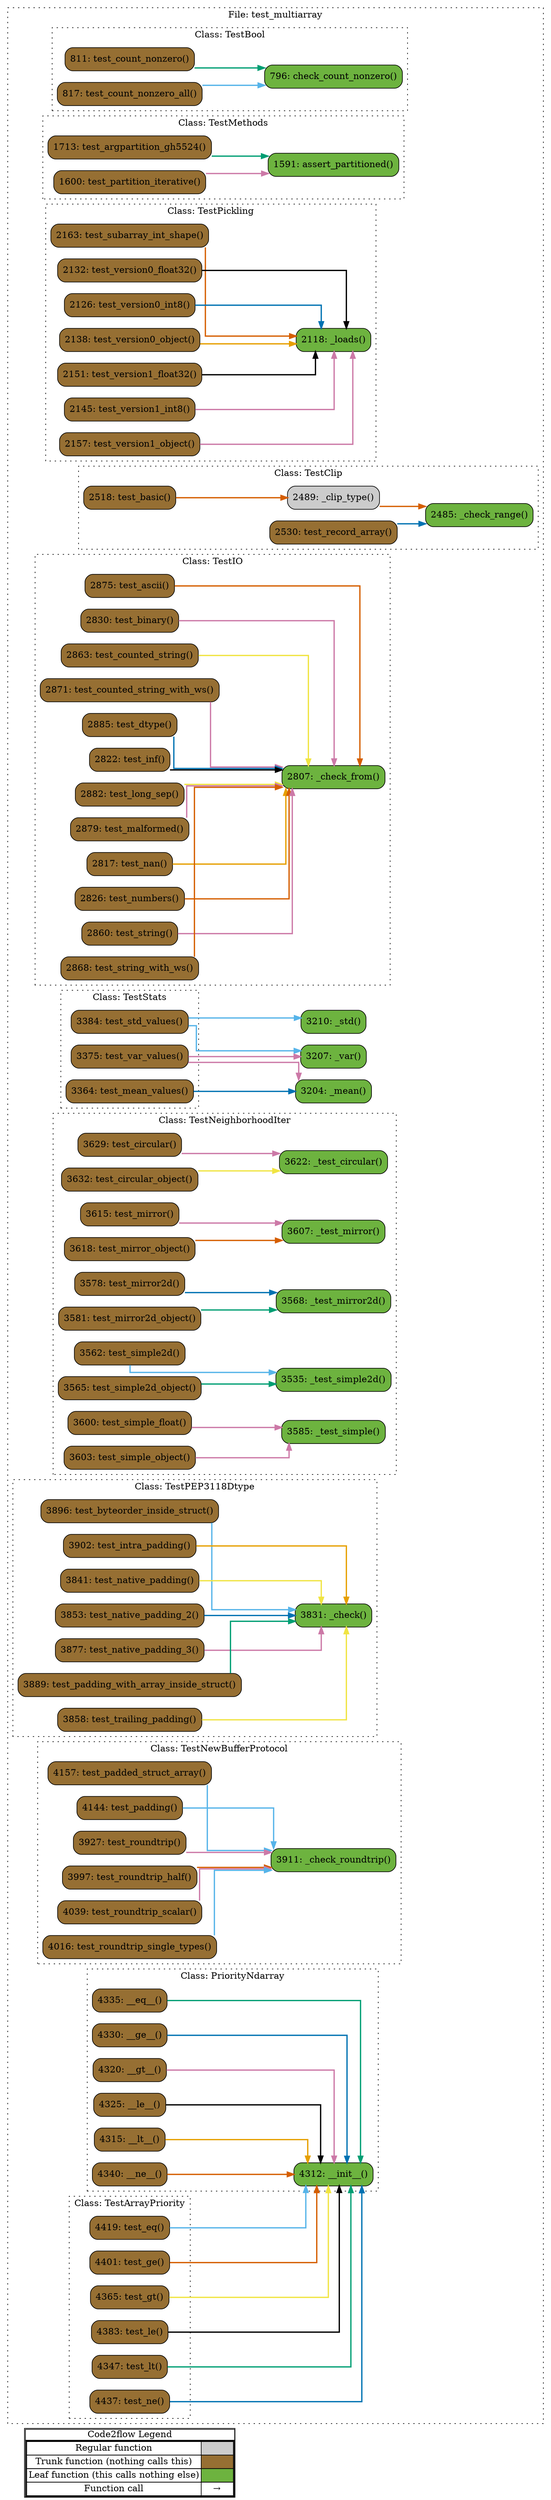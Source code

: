 digraph G {
concentrate=true;
splines="ortho";
rankdir="LR";
subgraph legend{
    rank = min;
    label = "legend";
    Legend [shape=none, margin=0, label = <
        <table cellspacing="0" cellpadding="0" border="1"><tr><td>Code2flow Legend</td></tr><tr><td>
        <table cellspacing="0">
        <tr><td>Regular function</td><td width="50px" bgcolor='#cccccc'></td></tr>
        <tr><td>Trunk function (nothing calls this)</td><td bgcolor='#966F33'></td></tr>
        <tr><td>Leaf function (this calls nothing else)</td><td bgcolor='#6db33f'></td></tr>
        <tr><td>Function call</td><td><font color='black'>&#8594;</font></td></tr>
        </table></td></tr></table>
        >];
}node_a8065a13 [label="4335: __eq__()" name="test_multiarray::PriorityNdarray.__eq__" shape="rect" style="rounded,filled" fillcolor="#966F33" ];
node_f88d0d85 [label="4330: __ge__()" name="test_multiarray::PriorityNdarray.__ge__" shape="rect" style="rounded,filled" fillcolor="#966F33" ];
node_29a6d267 [label="4320: __gt__()" name="test_multiarray::PriorityNdarray.__gt__" shape="rect" style="rounded,filled" fillcolor="#966F33" ];
node_b6d27c75 [label="4312: __init__()" name="test_multiarray::PriorityNdarray.__init__" shape="rect" style="rounded,filled" fillcolor="#6db33f" ];
node_7a5311e0 [label="4325: __le__()" name="test_multiarray::PriorityNdarray.__le__" shape="rect" style="rounded,filled" fillcolor="#966F33" ];
node_d0ed4481 [label="4315: __lt__()" name="test_multiarray::PriorityNdarray.__lt__" shape="rect" style="rounded,filled" fillcolor="#966F33" ];
node_b78ca35e [label="4340: __ne__()" name="test_multiarray::PriorityNdarray.__ne__" shape="rect" style="rounded,filled" fillcolor="#966F33" ];
node_242ae502 [label="4419: test_eq()" name="test_multiarray::TestArrayPriority.test_eq" shape="rect" style="rounded,filled" fillcolor="#966F33" ];
node_36402c2e [label="4401: test_ge()" name="test_multiarray::TestArrayPriority.test_ge" shape="rect" style="rounded,filled" fillcolor="#966F33" ];
node_23ae11c4 [label="4365: test_gt()" name="test_multiarray::TestArrayPriority.test_gt" shape="rect" style="rounded,filled" fillcolor="#966F33" ];
node_b2774ce8 [label="4383: test_le()" name="test_multiarray::TestArrayPriority.test_le" shape="rect" style="rounded,filled" fillcolor="#966F33" ];
node_d11facf3 [label="4347: test_lt()" name="test_multiarray::TestArrayPriority.test_lt" shape="rect" style="rounded,filled" fillcolor="#966F33" ];
node_2952fdbd [label="4437: test_ne()" name="test_multiarray::TestArrayPriority.test_ne" shape="rect" style="rounded,filled" fillcolor="#966F33" ];
node_91bf0c2a [label="796: check_count_nonzero()" name="test_multiarray::TestBool.check_count_nonzero" shape="rect" style="rounded,filled" fillcolor="#6db33f" ];
node_9039a793 [label="811: test_count_nonzero()" name="test_multiarray::TestBool.test_count_nonzero" shape="rect" style="rounded,filled" fillcolor="#966F33" ];
node_b31e0ca2 [label="817: test_count_nonzero_all()" name="test_multiarray::TestBool.test_count_nonzero_all" shape="rect" style="rounded,filled" fillcolor="#966F33" ];
node_72cd6ca0 [label="2485: _check_range()" name="test_multiarray::TestClip._check_range" shape="rect" style="rounded,filled" fillcolor="#6db33f" ];
node_23052cee [label="2489: _clip_type()" name="test_multiarray::TestClip._clip_type" shape="rect" style="rounded,filled" fillcolor="#cccccc" ];
node_58c31e2e [label="2518: test_basic()" name="test_multiarray::TestClip.test_basic" shape="rect" style="rounded,filled" fillcolor="#966F33" ];
node_f41ea1b5 [label="2530: test_record_array()" name="test_multiarray::TestClip.test_record_array" shape="rect" style="rounded,filled" fillcolor="#966F33" ];
node_b064baba [label="2807: _check_from()" name="test_multiarray::TestIO._check_from" shape="rect" style="rounded,filled" fillcolor="#6db33f" ];
node_a050bff6 [label="2875: test_ascii()" name="test_multiarray::TestIO.test_ascii" shape="rect" style="rounded,filled" fillcolor="#966F33" ];
node_2db625df [label="2830: test_binary()" name="test_multiarray::TestIO.test_binary" shape="rect" style="rounded,filled" fillcolor="#966F33" ];
node_40ee9874 [label="2863: test_counted_string()" name="test_multiarray::TestIO.test_counted_string" shape="rect" style="rounded,filled" fillcolor="#966F33" ];
node_c4cb35f7 [label="2871: test_counted_string_with_ws()" name="test_multiarray::TestIO.test_counted_string_with_ws" shape="rect" style="rounded,filled" fillcolor="#966F33" ];
node_dd69438d [label="2885: test_dtype()" name="test_multiarray::TestIO.test_dtype" shape="rect" style="rounded,filled" fillcolor="#966F33" ];
node_80a36e58 [label="2822: test_inf()" name="test_multiarray::TestIO.test_inf" shape="rect" style="rounded,filled" fillcolor="#966F33" ];
node_2fcde544 [label="2882: test_long_sep()" name="test_multiarray::TestIO.test_long_sep" shape="rect" style="rounded,filled" fillcolor="#966F33" ];
node_01245baf [label="2879: test_malformed()" name="test_multiarray::TestIO.test_malformed" shape="rect" style="rounded,filled" fillcolor="#966F33" ];
node_6ddabfc1 [label="2817: test_nan()" name="test_multiarray::TestIO.test_nan" shape="rect" style="rounded,filled" fillcolor="#966F33" ];
node_097125be [label="2826: test_numbers()" name="test_multiarray::TestIO.test_numbers" shape="rect" style="rounded,filled" fillcolor="#966F33" ];
node_a160d1cf [label="2860: test_string()" name="test_multiarray::TestIO.test_string" shape="rect" style="rounded,filled" fillcolor="#966F33" ];
node_56486ab6 [label="2868: test_string_with_ws()" name="test_multiarray::TestIO.test_string_with_ws" shape="rect" style="rounded,filled" fillcolor="#966F33" ];
node_040b0fa2 [label="1591: assert_partitioned()" name="test_multiarray::TestMethods.assert_partitioned" shape="rect" style="rounded,filled" fillcolor="#6db33f" ];
node_aac2e39b [label="1713: test_argpartition_gh5524()" name="test_multiarray::TestMethods.test_argpartition_gh5524" shape="rect" style="rounded,filled" fillcolor="#966F33" ];
node_763ea847 [label="1600: test_partition_iterative()" name="test_multiarray::TestMethods.test_partition_iterative" shape="rect" style="rounded,filled" fillcolor="#966F33" ];
node_7ee1d003 [label="3622: _test_circular()" name="test_multiarray::TestNeighborhoodIter._test_circular" shape="rect" style="rounded,filled" fillcolor="#6db33f" ];
node_b800c776 [label="3607: _test_mirror()" name="test_multiarray::TestNeighborhoodIter._test_mirror" shape="rect" style="rounded,filled" fillcolor="#6db33f" ];
node_dfc69f05 [label="3568: _test_mirror2d()" name="test_multiarray::TestNeighborhoodIter._test_mirror2d" shape="rect" style="rounded,filled" fillcolor="#6db33f" ];
node_59d26324 [label="3585: _test_simple()" name="test_multiarray::TestNeighborhoodIter._test_simple" shape="rect" style="rounded,filled" fillcolor="#6db33f" ];
node_5b0ad0bc [label="3535: _test_simple2d()" name="test_multiarray::TestNeighborhoodIter._test_simple2d" shape="rect" style="rounded,filled" fillcolor="#6db33f" ];
node_74bef057 [label="3629: test_circular()" name="test_multiarray::TestNeighborhoodIter.test_circular" shape="rect" style="rounded,filled" fillcolor="#966F33" ];
node_5fc50244 [label="3632: test_circular_object()" name="test_multiarray::TestNeighborhoodIter.test_circular_object" shape="rect" style="rounded,filled" fillcolor="#966F33" ];
node_b40d5827 [label="3615: test_mirror()" name="test_multiarray::TestNeighborhoodIter.test_mirror" shape="rect" style="rounded,filled" fillcolor="#966F33" ];
node_59701ea5 [label="3578: test_mirror2d()" name="test_multiarray::TestNeighborhoodIter.test_mirror2d" shape="rect" style="rounded,filled" fillcolor="#966F33" ];
node_bd313a9b [label="3581: test_mirror2d_object()" name="test_multiarray::TestNeighborhoodIter.test_mirror2d_object" shape="rect" style="rounded,filled" fillcolor="#966F33" ];
node_e12ddcf6 [label="3618: test_mirror_object()" name="test_multiarray::TestNeighborhoodIter.test_mirror_object" shape="rect" style="rounded,filled" fillcolor="#966F33" ];
node_5ac7b23a [label="3562: test_simple2d()" name="test_multiarray::TestNeighborhoodIter.test_simple2d" shape="rect" style="rounded,filled" fillcolor="#966F33" ];
node_1e83909b [label="3565: test_simple2d_object()" name="test_multiarray::TestNeighborhoodIter.test_simple2d_object" shape="rect" style="rounded,filled" fillcolor="#966F33" ];
node_a903f36f [label="3600: test_simple_float()" name="test_multiarray::TestNeighborhoodIter.test_simple_float" shape="rect" style="rounded,filled" fillcolor="#966F33" ];
node_ae8ce9df [label="3603: test_simple_object()" name="test_multiarray::TestNeighborhoodIter.test_simple_object" shape="rect" style="rounded,filled" fillcolor="#966F33" ];
node_570f08df [label="3911: _check_roundtrip()" name="test_multiarray::TestNewBufferProtocol._check_roundtrip" shape="rect" style="rounded,filled" fillcolor="#6db33f" ];
node_0aea8c6a [label="4157: test_padded_struct_array()" name="test_multiarray::TestNewBufferProtocol.test_padded_struct_array" shape="rect" style="rounded,filled" fillcolor="#966F33" ];
node_0ecb325a [label="4144: test_padding()" name="test_multiarray::TestNewBufferProtocol.test_padding" shape="rect" style="rounded,filled" fillcolor="#966F33" ];
node_6215b977 [label="3927: test_roundtrip()" name="test_multiarray::TestNewBufferProtocol.test_roundtrip" shape="rect" style="rounded,filled" fillcolor="#966F33" ];
node_6acf03ee [label="3997: test_roundtrip_half()" name="test_multiarray::TestNewBufferProtocol.test_roundtrip_half" shape="rect" style="rounded,filled" fillcolor="#966F33" ];
node_7b93b577 [label="4039: test_roundtrip_scalar()" name="test_multiarray::TestNewBufferProtocol.test_roundtrip_scalar" shape="rect" style="rounded,filled" fillcolor="#966F33" ];
node_6217a8a2 [label="4016: test_roundtrip_single_types()" name="test_multiarray::TestNewBufferProtocol.test_roundtrip_single_types" shape="rect" style="rounded,filled" fillcolor="#966F33" ];
node_d47a2cd2 [label="3831: _check()" name="test_multiarray::TestPEP3118Dtype._check" shape="rect" style="rounded,filled" fillcolor="#6db33f" ];
node_442aaaba [label="3896: test_byteorder_inside_struct()" name="test_multiarray::TestPEP3118Dtype.test_byteorder_inside_struct" shape="rect" style="rounded,filled" fillcolor="#966F33" ];
node_70551049 [label="3902: test_intra_padding()" name="test_multiarray::TestPEP3118Dtype.test_intra_padding" shape="rect" style="rounded,filled" fillcolor="#966F33" ];
node_3b331e7c [label="3841: test_native_padding()" name="test_multiarray::TestPEP3118Dtype.test_native_padding" shape="rect" style="rounded,filled" fillcolor="#966F33" ];
node_26e764a5 [label="3853: test_native_padding_2()" name="test_multiarray::TestPEP3118Dtype.test_native_padding_2" shape="rect" style="rounded,filled" fillcolor="#966F33" ];
node_23724407 [label="3877: test_native_padding_3()" name="test_multiarray::TestPEP3118Dtype.test_native_padding_3" shape="rect" style="rounded,filled" fillcolor="#966F33" ];
node_96006a4b [label="3889: test_padding_with_array_inside_struct()" name="test_multiarray::TestPEP3118Dtype.test_padding_with_array_inside_struct" shape="rect" style="rounded,filled" fillcolor="#966F33" ];
node_957db3fc [label="3858: test_trailing_padding()" name="test_multiarray::TestPEP3118Dtype.test_trailing_padding" shape="rect" style="rounded,filled" fillcolor="#966F33" ];
node_4b63d8b7 [label="2118: _loads()" name="test_multiarray::TestPickling._loads" shape="rect" style="rounded,filled" fillcolor="#6db33f" ];
node_0469334e [label="2163: test_subarray_int_shape()" name="test_multiarray::TestPickling.test_subarray_int_shape" shape="rect" style="rounded,filled" fillcolor="#966F33" ];
node_06116de0 [label="2132: test_version0_float32()" name="test_multiarray::TestPickling.test_version0_float32" shape="rect" style="rounded,filled" fillcolor="#966F33" ];
node_366a1865 [label="2126: test_version0_int8()" name="test_multiarray::TestPickling.test_version0_int8" shape="rect" style="rounded,filled" fillcolor="#966F33" ];
node_31f3fd09 [label="2138: test_version0_object()" name="test_multiarray::TestPickling.test_version0_object" shape="rect" style="rounded,filled" fillcolor="#966F33" ];
node_38a3a008 [label="2151: test_version1_float32()" name="test_multiarray::TestPickling.test_version1_float32" shape="rect" style="rounded,filled" fillcolor="#966F33" ];
node_957c778f [label="2145: test_version1_int8()" name="test_multiarray::TestPickling.test_version1_int8" shape="rect" style="rounded,filled" fillcolor="#966F33" ];
node_44e8658f [label="2157: test_version1_object()" name="test_multiarray::TestPickling.test_version1_object" shape="rect" style="rounded,filled" fillcolor="#966F33" ];
node_f757fb3d [label="3364: test_mean_values()" name="test_multiarray::TestStats.test_mean_values" shape="rect" style="rounded,filled" fillcolor="#966F33" ];
node_625479c2 [label="3384: test_std_values()" name="test_multiarray::TestStats.test_std_values" shape="rect" style="rounded,filled" fillcolor="#966F33" ];
node_a781101f [label="3375: test_var_values()" name="test_multiarray::TestStats.test_var_values" shape="rect" style="rounded,filled" fillcolor="#966F33" ];
node_62458d6b [label="3204: _mean()" name="test_multiarray::_mean" shape="rect" style="rounded,filled" fillcolor="#6db33f" ];
node_4bd78b08 [label="3210: _std()" name="test_multiarray::_std" shape="rect" style="rounded,filled" fillcolor="#6db33f" ];
node_ecfac8bf [label="3207: _var()" name="test_multiarray::_var" shape="rect" style="rounded,filled" fillcolor="#6db33f" ];
node_a8065a13 -> node_b6d27c75 [color="#009E73" penwidth="2"];
node_f88d0d85 -> node_b6d27c75 [color="#0072B2" penwidth="2"];
node_29a6d267 -> node_b6d27c75 [color="#CC79A7" penwidth="2"];
node_7a5311e0 -> node_b6d27c75 [color="#000000" penwidth="2"];
node_d0ed4481 -> node_b6d27c75 [color="#E69F00" penwidth="2"];
node_b78ca35e -> node_b6d27c75 [color="#D55E00" penwidth="2"];
node_242ae502 -> node_b6d27c75 [color="#56B4E9" penwidth="2"];
node_242ae502 -> node_b6d27c75 [color="#56B4E9" penwidth="2"];
node_36402c2e -> node_b6d27c75 [color="#D55E00" penwidth="2"];
node_36402c2e -> node_b6d27c75 [color="#D55E00" penwidth="2"];
node_23ae11c4 -> node_b6d27c75 [color="#F0E442" penwidth="2"];
node_23ae11c4 -> node_b6d27c75 [color="#F0E442" penwidth="2"];
node_b2774ce8 -> node_b6d27c75 [color="#000000" penwidth="2"];
node_b2774ce8 -> node_b6d27c75 [color="#000000" penwidth="2"];
node_d11facf3 -> node_b6d27c75 [color="#009E73" penwidth="2"];
node_d11facf3 -> node_b6d27c75 [color="#009E73" penwidth="2"];
node_2952fdbd -> node_b6d27c75 [color="#0072B2" penwidth="2"];
node_2952fdbd -> node_b6d27c75 [color="#0072B2" penwidth="2"];
node_9039a793 -> node_91bf0c2a [color="#009E73" penwidth="2"];
node_b31e0ca2 -> node_91bf0c2a [color="#56B4E9" penwidth="2"];
node_23052cee -> node_72cd6ca0 [color="#D55E00" penwidth="2"];
node_58c31e2e -> node_23052cee [color="#D55E00" penwidth="2"];
node_58c31e2e -> node_23052cee [color="#D55E00" penwidth="2"];
node_58c31e2e -> node_23052cee [color="#D55E00" penwidth="2"];
node_58c31e2e -> node_23052cee [color="#D55E00" penwidth="2"];
node_58c31e2e -> node_23052cee [color="#D55E00" penwidth="2"];
node_58c31e2e -> node_23052cee [color="#D55E00" penwidth="2"];
node_f41ea1b5 -> node_72cd6ca0 [color="#0072B2" penwidth="2"];
node_a050bff6 -> node_b064baba [color="#D55E00" penwidth="2"];
node_a050bff6 -> node_b064baba [color="#D55E00" penwidth="2"];
node_2db625df -> node_b064baba [color="#CC79A7" penwidth="2"];
node_40ee9874 -> node_b064baba [color="#F0E442" penwidth="2"];
node_40ee9874 -> node_b064baba [color="#F0E442" penwidth="2"];
node_40ee9874 -> node_b064baba [color="#F0E442" penwidth="2"];
node_c4cb35f7 -> node_b064baba [color="#CC79A7" penwidth="2"];
node_dd69438d -> node_b064baba [color="#0072B2" penwidth="2"];
node_80a36e58 -> node_b064baba [color="#000000" penwidth="2"];
node_2fcde544 -> node_b064baba [color="#F0E442" penwidth="2"];
node_01245baf -> node_b064baba [color="#CC79A7" penwidth="2"];
node_6ddabfc1 -> node_b064baba [color="#E69F00" penwidth="2"];
node_097125be -> node_b064baba [color="#D55E00" penwidth="2"];
node_a160d1cf -> node_b064baba [color="#CC79A7" penwidth="2"];
node_56486ab6 -> node_b064baba [color="#D55E00" penwidth="2"];
node_aac2e39b -> node_040b0fa2 [color="#009E73" penwidth="2"];
node_763ea847 -> node_040b0fa2 [color="#CC79A7" penwidth="2"];
node_763ea847 -> node_040b0fa2 [color="#CC79A7" penwidth="2"];
node_763ea847 -> node_040b0fa2 [color="#CC79A7" penwidth="2"];
node_763ea847 -> node_040b0fa2 [color="#CC79A7" penwidth="2"];
node_763ea847 -> node_040b0fa2 [color="#CC79A7" penwidth="2"];
node_763ea847 -> node_040b0fa2 [color="#CC79A7" penwidth="2"];
node_763ea847 -> node_040b0fa2 [color="#CC79A7" penwidth="2"];
node_763ea847 -> node_040b0fa2 [color="#CC79A7" penwidth="2"];
node_763ea847 -> node_040b0fa2 [color="#CC79A7" penwidth="2"];
node_763ea847 -> node_040b0fa2 [color="#CC79A7" penwidth="2"];
node_74bef057 -> node_7ee1d003 [color="#CC79A7" penwidth="2"];
node_5fc50244 -> node_7ee1d003 [color="#F0E442" penwidth="2"];
node_b40d5827 -> node_b800c776 [color="#CC79A7" penwidth="2"];
node_59701ea5 -> node_dfc69f05 [color="#0072B2" penwidth="2"];
node_bd313a9b -> node_dfc69f05 [color="#009E73" penwidth="2"];
node_e12ddcf6 -> node_b800c776 [color="#D55E00" penwidth="2"];
node_5ac7b23a -> node_5b0ad0bc [color="#56B4E9" penwidth="2"];
node_1e83909b -> node_5b0ad0bc [color="#009E73" penwidth="2"];
node_a903f36f -> node_59d26324 [color="#CC79A7" penwidth="2"];
node_ae8ce9df -> node_59d26324 [color="#CC79A7" penwidth="2"];
node_0aea8c6a -> node_570f08df [color="#56B4E9" penwidth="2"];
node_0aea8c6a -> node_570f08df [color="#56B4E9" penwidth="2"];
node_0aea8c6a -> node_570f08df [color="#56B4E9" penwidth="2"];
node_0ecb325a -> node_570f08df [color="#56B4E9" penwidth="2"];
node_6215b977 -> node_570f08df [color="#CC79A7" penwidth="2"];
node_6215b977 -> node_570f08df [color="#CC79A7" penwidth="2"];
node_6215b977 -> node_570f08df [color="#CC79A7" penwidth="2"];
node_6215b977 -> node_570f08df [color="#CC79A7" penwidth="2"];
node_6215b977 -> node_570f08df [color="#CC79A7" penwidth="2"];
node_6215b977 -> node_570f08df [color="#CC79A7" penwidth="2"];
node_6215b977 -> node_570f08df [color="#CC79A7" penwidth="2"];
node_6215b977 -> node_570f08df [color="#CC79A7" penwidth="2"];
node_6215b977 -> node_570f08df [color="#CC79A7" penwidth="2"];
node_6215b977 -> node_570f08df [color="#CC79A7" penwidth="2"];
node_6215b977 -> node_570f08df [color="#CC79A7" penwidth="2"];
node_6215b977 -> node_570f08df [color="#CC79A7" penwidth="2"];
node_6acf03ee -> node_570f08df [color="#D55E00" penwidth="2"];
node_6acf03ee -> node_570f08df [color="#D55E00" penwidth="2"];
node_7b93b577 -> node_570f08df [color="#CC79A7" penwidth="2"];
node_6217a8a2 -> node_570f08df [color="#56B4E9" penwidth="2"];
node_6217a8a2 -> node_570f08df [color="#56B4E9" penwidth="2"];
node_6217a8a2 -> node_570f08df [color="#56B4E9" penwidth="2"];
node_442aaaba -> node_d47a2cd2 [color="#56B4E9" penwidth="2"];
node_70551049 -> node_d47a2cd2 [color="#E69F00" penwidth="2"];
node_3b331e7c -> node_d47a2cd2 [color="#F0E442" penwidth="2"];
node_3b331e7c -> node_d47a2cd2 [color="#F0E442" penwidth="2"];
node_26e764a5 -> node_d47a2cd2 [color="#0072B2" penwidth="2"];
node_26e764a5 -> node_d47a2cd2 [color="#0072B2" penwidth="2"];
node_23724407 -> node_d47a2cd2 [color="#CC79A7" penwidth="2"];
node_23724407 -> node_d47a2cd2 [color="#CC79A7" penwidth="2"];
node_96006a4b -> node_d47a2cd2 [color="#009E73" penwidth="2"];
node_957db3fc -> node_d47a2cd2 [color="#F0E442" penwidth="2"];
node_957db3fc -> node_d47a2cd2 [color="#F0E442" penwidth="2"];
node_957db3fc -> node_d47a2cd2 [color="#F0E442" penwidth="2"];
node_957db3fc -> node_d47a2cd2 [color="#F0E442" penwidth="2"];
node_957db3fc -> node_d47a2cd2 [color="#F0E442" penwidth="2"];
node_957db3fc -> node_d47a2cd2 [color="#F0E442" penwidth="2"];
node_957db3fc -> node_d47a2cd2 [color="#F0E442" penwidth="2"];
node_957db3fc -> node_d47a2cd2 [color="#F0E442" penwidth="2"];
node_957db3fc -> node_d47a2cd2 [color="#F0E442" penwidth="2"];
node_957db3fc -> node_d47a2cd2 [color="#F0E442" penwidth="2"];
node_0469334e -> node_4b63d8b7 [color="#D55E00" penwidth="2"];
node_06116de0 -> node_4b63d8b7 [color="#000000" penwidth="2"];
node_366a1865 -> node_4b63d8b7 [color="#0072B2" penwidth="2"];
node_31f3fd09 -> node_4b63d8b7 [color="#E69F00" penwidth="2"];
node_38a3a008 -> node_4b63d8b7 [color="#000000" penwidth="2"];
node_957c778f -> node_4b63d8b7 [color="#CC79A7" penwidth="2"];
node_44e8658f -> node_4b63d8b7 [color="#CC79A7" penwidth="2"];
node_f757fb3d -> node_62458d6b [color="#0072B2" penwidth="2"];
node_f757fb3d -> node_62458d6b [color="#0072B2" penwidth="2"];
node_625479c2 -> node_4bd78b08 [color="#56B4E9" penwidth="2"];
node_625479c2 -> node_ecfac8bf [color="#56B4E9" penwidth="2"];
node_a781101f -> node_62458d6b [color="#CC79A7" penwidth="2"];
node_a781101f -> node_62458d6b [color="#CC79A7" penwidth="2"];
node_a781101f -> node_ecfac8bf [color="#CC79A7" penwidth="2"];
subgraph cluster_1489ba30 {
    node_62458d6b node_ecfac8bf node_4bd78b08;
    label="File: test_multiarray";
    name="test_multiarray";
    style="filled";
    graph[style=dotted];
    subgraph cluster_6addf32d {
        node_91bf0c2a node_9039a793 node_b31e0ca2;
        label="Class: TestBool";
        name="TestBool";
        style="filled";
        graph[style=dotted];
    };
    subgraph cluster_9592ba51 {
        node_040b0fa2 node_763ea847 node_aac2e39b;
        label="Class: TestMethods";
        name="TestMethods";
        style="filled";
        graph[style=dotted];
    };
    subgraph cluster_e929e056 {
        node_4b63d8b7 node_366a1865 node_06116de0 node_31f3fd09 node_957c778f node_38a3a008 node_44e8658f node_0469334e;
        label="Class: TestPickling";
        name="TestPickling";
        style="filled";
        graph[style=dotted];
    };
    subgraph cluster_efa0be60 {
        node_72cd6ca0 node_23052cee node_58c31e2e node_f41ea1b5;
        label="Class: TestClip";
        name="TestClip";
        style="filled";
        graph[style=dotted];
    };
    subgraph cluster_b617ddd1 {
        node_b064baba node_6ddabfc1 node_80a36e58 node_097125be node_2db625df node_a160d1cf node_40ee9874 node_56486ab6 node_c4cb35f7 node_a050bff6 node_01245baf node_2fcde544 node_dd69438d;
        label="Class: TestIO";
        name="TestIO";
        style="filled";
        graph[style=dotted];
    };
    subgraph cluster_ba5c9b22 {
        node_f757fb3d node_a781101f node_625479c2;
        label="Class: TestStats";
        name="TestStats";
        style="filled";
        graph[style=dotted];
    };
    subgraph cluster_92cb0adf {
        node_5b0ad0bc node_5ac7b23a node_1e83909b node_dfc69f05 node_59701ea5 node_bd313a9b node_59d26324 node_a903f36f node_ae8ce9df node_b800c776 node_b40d5827 node_e12ddcf6 node_7ee1d003 node_74bef057 node_5fc50244;
        label="Class: TestNeighborhoodIter";
        name="TestNeighborhoodIter";
        style="filled";
        graph[style=dotted];
    };
    subgraph cluster_40527c32 {
        node_d47a2cd2 node_3b331e7c node_26e764a5 node_957db3fc node_23724407 node_96006a4b node_442aaaba node_70551049;
        label="Class: TestPEP3118Dtype";
        name="TestPEP3118Dtype";
        style="filled";
        graph[style=dotted];
    };
    subgraph cluster_c4fad325 {
        node_570f08df node_6215b977 node_6acf03ee node_6217a8a2 node_7b93b577 node_0ecb325a node_0aea8c6a;
        label="Class: TestNewBufferProtocol";
        name="TestNewBufferProtocol";
        style="filled";
        graph[style=dotted];
    };
    subgraph cluster_4acb657e {
        node_b6d27c75 node_d0ed4481 node_29a6d267 node_7a5311e0 node_f88d0d85 node_a8065a13 node_b78ca35e;
        label="Class: PriorityNdarray";
        name="PriorityNdarray";
        style="filled";
        graph[style=dotted];
    };
    subgraph cluster_8badc454 {
        node_d11facf3 node_23ae11c4 node_b2774ce8 node_36402c2e node_242ae502 node_2952fdbd;
        label="Class: TestArrayPriority";
        name="TestArrayPriority";
        style="filled";
        graph[style=dotted];
    };
};
}
